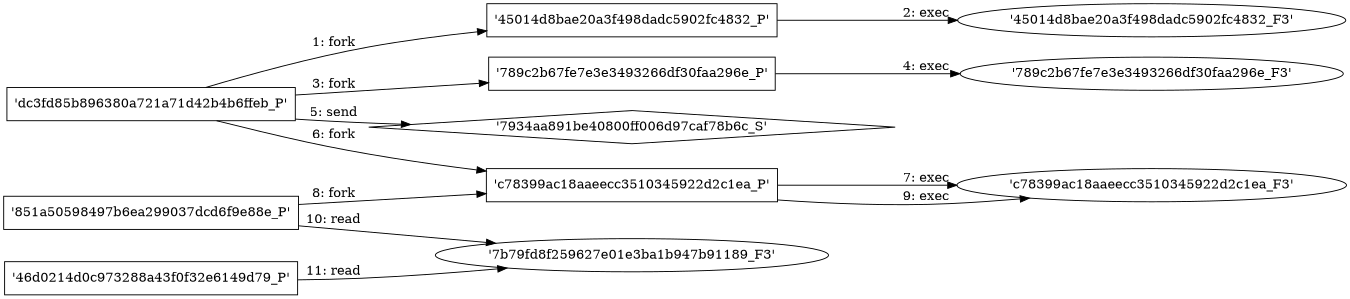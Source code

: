digraph "D:\Learning\Paper\apt\基于CTI的攻击预警\Dataset\攻击图\ASGfromALLCTI\The Many Tentacles of the Necurs Botnet.dot" {
rankdir="LR"
size="9"
fixedsize="false"
splines="true"
nodesep=0.3
ranksep=0
fontsize=10
overlap="scalexy"
engine= "neato"
	"'dc3fd85b896380a721a71d42b4b6ffeb_P'" [node_type=Process shape=box]
	"'45014d8bae20a3f498dadc5902fc4832_P'" [node_type=Process shape=box]
	"'dc3fd85b896380a721a71d42b4b6ffeb_P'" -> "'45014d8bae20a3f498dadc5902fc4832_P'" [label="1: fork"]
	"'45014d8bae20a3f498dadc5902fc4832_P'" [node_type=Process shape=box]
	"'45014d8bae20a3f498dadc5902fc4832_F3'" [node_type=File shape=ellipse]
	"'45014d8bae20a3f498dadc5902fc4832_P'" -> "'45014d8bae20a3f498dadc5902fc4832_F3'" [label="2: exec"]
	"'dc3fd85b896380a721a71d42b4b6ffeb_P'" [node_type=Process shape=box]
	"'789c2b67fe7e3e3493266df30faa296e_P'" [node_type=Process shape=box]
	"'dc3fd85b896380a721a71d42b4b6ffeb_P'" -> "'789c2b67fe7e3e3493266df30faa296e_P'" [label="3: fork"]
	"'789c2b67fe7e3e3493266df30faa296e_P'" [node_type=Process shape=box]
	"'789c2b67fe7e3e3493266df30faa296e_F3'" [node_type=File shape=ellipse]
	"'789c2b67fe7e3e3493266df30faa296e_P'" -> "'789c2b67fe7e3e3493266df30faa296e_F3'" [label="4: exec"]
	"'7934aa891be40800ff006d97caf78b6c_S'" [node_type=Socket shape=diamond]
	"'dc3fd85b896380a721a71d42b4b6ffeb_P'" [node_type=Process shape=box]
	"'dc3fd85b896380a721a71d42b4b6ffeb_P'" -> "'7934aa891be40800ff006d97caf78b6c_S'" [label="5: send"]
	"'dc3fd85b896380a721a71d42b4b6ffeb_P'" [node_type=Process shape=box]
	"'c78399ac18aaeecc3510345922d2c1ea_P'" [node_type=Process shape=box]
	"'dc3fd85b896380a721a71d42b4b6ffeb_P'" -> "'c78399ac18aaeecc3510345922d2c1ea_P'" [label="6: fork"]
	"'c78399ac18aaeecc3510345922d2c1ea_P'" [node_type=Process shape=box]
	"'c78399ac18aaeecc3510345922d2c1ea_F3'" [node_type=File shape=ellipse]
	"'c78399ac18aaeecc3510345922d2c1ea_P'" -> "'c78399ac18aaeecc3510345922d2c1ea_F3'" [label="7: exec"]
	"'851a50598497b6ea299037dcd6f9e88e_P'" [node_type=Process shape=box]
	"'c78399ac18aaeecc3510345922d2c1ea_P'" [node_type=Process shape=box]
	"'851a50598497b6ea299037dcd6f9e88e_P'" -> "'c78399ac18aaeecc3510345922d2c1ea_P'" [label="8: fork"]
	"'c78399ac18aaeecc3510345922d2c1ea_P'" [node_type=Process shape=box]
	"'c78399ac18aaeecc3510345922d2c1ea_F3'" [node_type=File shape=ellipse]
	"'c78399ac18aaeecc3510345922d2c1ea_P'" -> "'c78399ac18aaeecc3510345922d2c1ea_F3'" [label="9: exec"]
	"'7b79fd8f259627e01e3ba1b947b91189_F3'" [node_type=file shape=ellipse]
	"'851a50598497b6ea299037dcd6f9e88e_P'" [node_type=Process shape=box]
	"'851a50598497b6ea299037dcd6f9e88e_P'" -> "'7b79fd8f259627e01e3ba1b947b91189_F3'" [label="10: read"]
	"'7b79fd8f259627e01e3ba1b947b91189_F3'" [node_type=file shape=ellipse]
	"'46d0214d0c973288a43f0f32e6149d79_P'" [node_type=Process shape=box]
	"'46d0214d0c973288a43f0f32e6149d79_P'" -> "'7b79fd8f259627e01e3ba1b947b91189_F3'" [label="11: read"]
}
